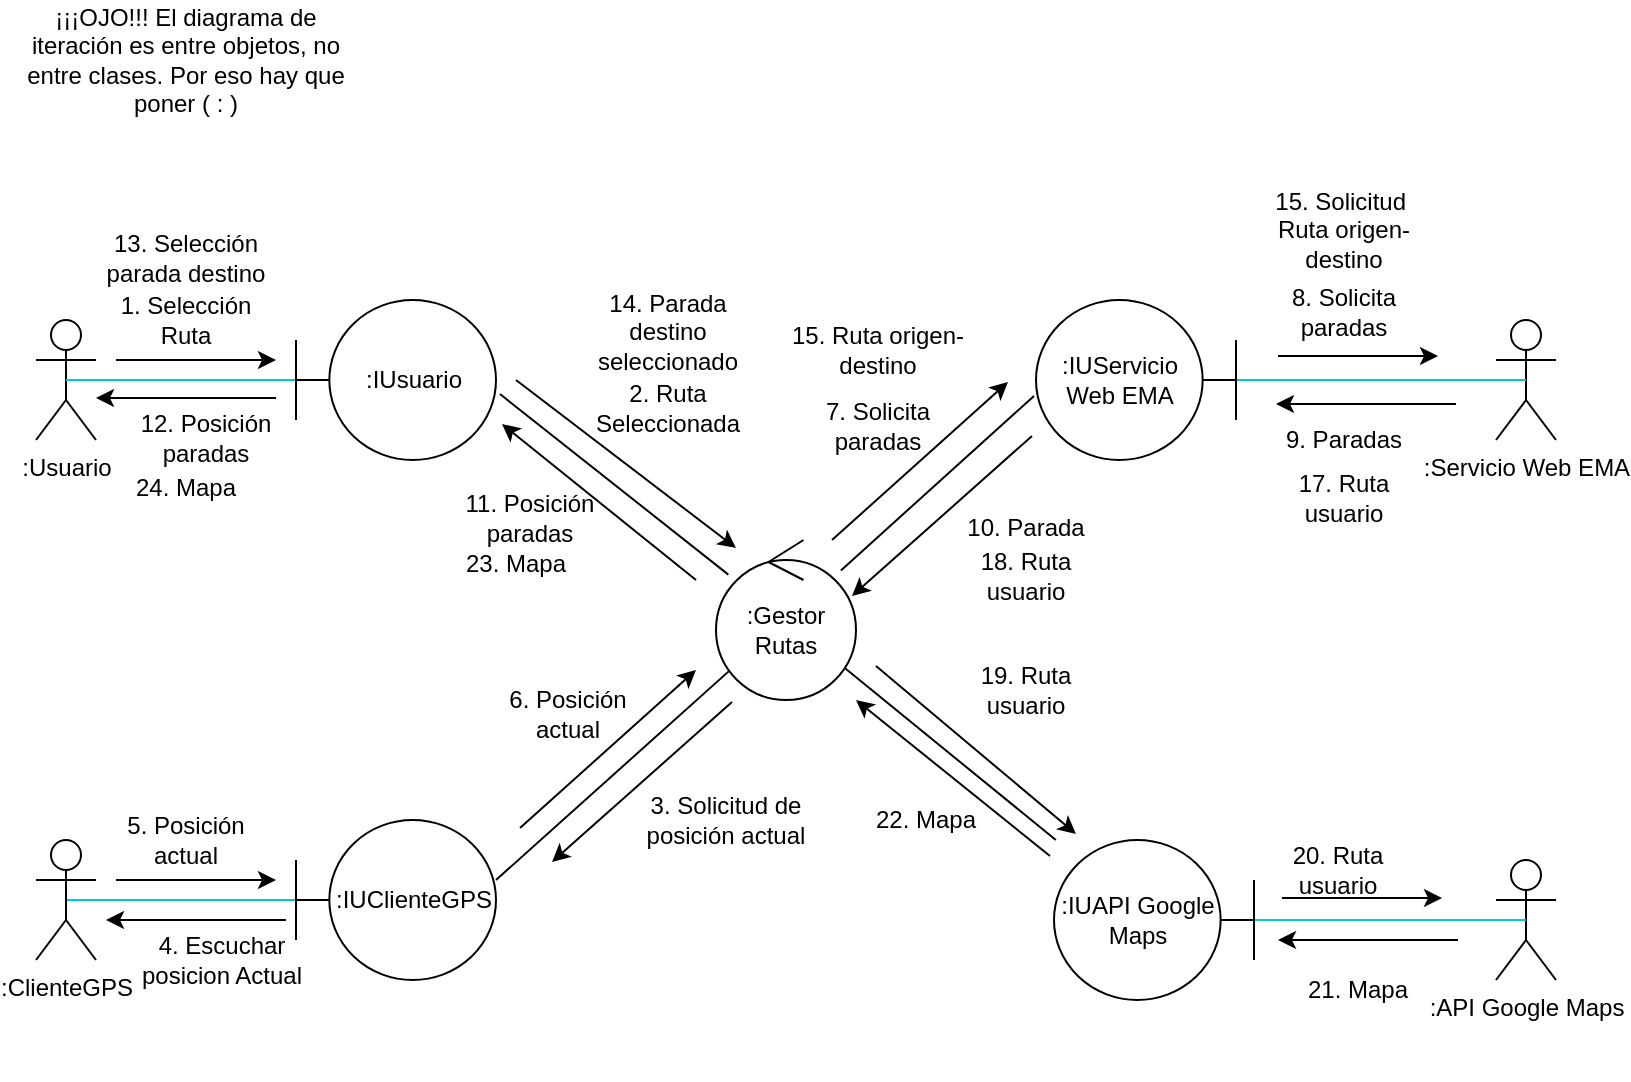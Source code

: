 <mxfile version="12.5.1" type="github">
  <diagram id="VGJH4sr8CrQg2eb5v-pZ" name="Page-1">
    <mxGraphModel dx="768" dy="606" grid="1" gridSize="10" guides="1" tooltips="1" connect="1" arrows="1" fold="1" page="1" pageScale="1" pageWidth="850" pageHeight="1100" math="0" shadow="0">
      <root>
        <mxCell id="0"/>
        <mxCell id="1" parent="0"/>
        <mxCell id="KBGUTtBL2AwDtEbqCHF6-25" value="8. Solicita paradas" style="text;html=1;strokeColor=none;fillColor=none;align=center;verticalAlign=middle;whiteSpace=wrap;rounded=0;" parent="1" vertex="1">
          <mxGeometry x="659" y="136" width="90" height="60" as="geometry"/>
        </mxCell>
        <mxCell id="NwCVMD1DLwwMlpR3E5rk-18" value="15. Solicitud&amp;nbsp; Ruta origen-destino" style="text;html=1;strokeColor=none;fillColor=none;align=center;verticalAlign=middle;whiteSpace=wrap;rounded=0;" vertex="1" parent="1">
          <mxGeometry x="659" y="80" width="90" height="90" as="geometry"/>
        </mxCell>
        <mxCell id="nBfQ12rVYIrD_7408x3T-1" value=":Usuario" style="shape=umlActor;verticalLabelPosition=bottom;labelBackgroundColor=#ffffff;verticalAlign=top;html=1;outlineConnect=0;" parent="1" vertex="1">
          <mxGeometry x="50" y="170" width="30" height="60" as="geometry"/>
        </mxCell>
        <mxCell id="nBfQ12rVYIrD_7408x3T-16" style="rounded=0;orthogonalLoop=1;jettySize=auto;html=1;endArrow=none;endFill=0;fillColor=#dae8fc;strokeColor=#00CCCC;entryX=0.5;entryY=0.5;entryDx=0;entryDy=0;entryPerimeter=0;" parent="1" source="nBfQ12rVYIrD_7408x3T-2" target="nBfQ12rVYIrD_7408x3T-1" edge="1">
          <mxGeometry relative="1" as="geometry">
            <mxPoint x="140" y="168" as="targetPoint"/>
          </mxGeometry>
        </mxCell>
        <mxCell id="nBfQ12rVYIrD_7408x3T-2" value=":IUsuario" style="shape=umlBoundary;whiteSpace=wrap;html=1;" parent="1" vertex="1">
          <mxGeometry x="180" y="160" width="100" height="80" as="geometry"/>
        </mxCell>
        <mxCell id="by7-wM_vD5y1pT4y-xTU-1" style="rounded=0;orthogonalLoop=1;jettySize=auto;html=1;entryX=1.02;entryY=0.588;entryDx=0;entryDy=0;entryPerimeter=0;endArrow=none;endFill=0;" parent="1" source="nBfQ12rVYIrD_7408x3T-4" target="nBfQ12rVYIrD_7408x3T-2" edge="1">
          <mxGeometry relative="1" as="geometry"/>
        </mxCell>
        <mxCell id="by7-wM_vD5y1pT4y-xTU-2" style="edgeStyle=none;rounded=0;orthogonalLoop=1;jettySize=auto;html=1;entryX=1;entryY=0.375;entryDx=0;entryDy=0;entryPerimeter=0;endArrow=none;endFill=0;" parent="1" source="nBfQ12rVYIrD_7408x3T-4" target="nBfQ12rVYIrD_7408x3T-5" edge="1">
          <mxGeometry relative="1" as="geometry"/>
        </mxCell>
        <mxCell id="by7-wM_vD5y1pT4y-xTU-3" style="edgeStyle=none;rounded=0;orthogonalLoop=1;jettySize=auto;html=1;entryX=1.01;entryY=0.4;entryDx=0;entryDy=0;entryPerimeter=0;endArrow=none;endFill=0;" parent="1" source="nBfQ12rVYIrD_7408x3T-4" target="nBfQ12rVYIrD_7408x3T-13" edge="1">
          <mxGeometry relative="1" as="geometry"/>
        </mxCell>
        <mxCell id="by7-wM_vD5y1pT4y-xTU-4" style="edgeStyle=none;rounded=0;orthogonalLoop=1;jettySize=auto;html=1;endArrow=none;endFill=0;" parent="1" source="nBfQ12rVYIrD_7408x3T-4" target="nBfQ12rVYIrD_7408x3T-14" edge="1">
          <mxGeometry relative="1" as="geometry"/>
        </mxCell>
        <mxCell id="nBfQ12rVYIrD_7408x3T-4" value=":Gestor Rutas" style="ellipse;shape=umlControl;whiteSpace=wrap;html=1;" parent="1" vertex="1">
          <mxGeometry x="390" y="280" width="70" height="80" as="geometry"/>
        </mxCell>
        <mxCell id="nBfQ12rVYIrD_7408x3T-18" style="rounded=0;orthogonalLoop=1;jettySize=auto;html=1;endArrow=none;endFill=0;strokeColor=#00CCCC;entryX=0.5;entryY=0.5;entryDx=0;entryDy=0;entryPerimeter=0;" parent="1" source="nBfQ12rVYIrD_7408x3T-5" target="nBfQ12rVYIrD_7408x3T-6" edge="1">
          <mxGeometry relative="1" as="geometry">
            <mxPoint x="130" y="280" as="targetPoint"/>
          </mxGeometry>
        </mxCell>
        <mxCell id="nBfQ12rVYIrD_7408x3T-5" value=":IUClienteGPS" style="shape=umlBoundary;whiteSpace=wrap;html=1;" parent="1" vertex="1">
          <mxGeometry x="180" y="420" width="100" height="80" as="geometry"/>
        </mxCell>
        <mxCell id="nBfQ12rVYIrD_7408x3T-6" value=":ClienteGPS" style="shape=umlActor;verticalLabelPosition=bottom;labelBackgroundColor=#ffffff;verticalAlign=top;html=1;outlineConnect=0;" parent="1" vertex="1">
          <mxGeometry x="50" y="430" width="30" height="60" as="geometry"/>
        </mxCell>
        <mxCell id="nBfQ12rVYIrD_7408x3T-7" value=":Servicio Web EMA" style="shape=umlActor;verticalLabelPosition=bottom;labelBackgroundColor=#ffffff;verticalAlign=top;html=1;outlineConnect=0;" parent="1" vertex="1">
          <mxGeometry x="780" y="170" width="30" height="60" as="geometry"/>
        </mxCell>
        <mxCell id="nBfQ12rVYIrD_7408x3T-12" value=":API Google Maps" style="shape=umlActor;verticalLabelPosition=bottom;labelBackgroundColor=#ffffff;verticalAlign=top;html=1;outlineConnect=0;" parent="1" vertex="1">
          <mxGeometry x="780" y="440" width="30" height="60" as="geometry"/>
        </mxCell>
        <mxCell id="nBfQ12rVYIrD_7408x3T-20" style="rounded=0;orthogonalLoop=1;jettySize=auto;html=1;endArrow=none;endFill=0;strokeColor=#00CCCC;entryX=0.5;entryY=0.5;entryDx=0;entryDy=0;entryPerimeter=0;" parent="1" source="nBfQ12rVYIrD_7408x3T-13" target="nBfQ12rVYIrD_7408x3T-7" edge="1">
          <mxGeometry relative="1" as="geometry">
            <mxPoint x="140" y="400" as="targetPoint"/>
          </mxGeometry>
        </mxCell>
        <mxCell id="nBfQ12rVYIrD_7408x3T-13" value=":IUServicio Web EMA" style="shape=umlBoundary;whiteSpace=wrap;html=1;direction=west;" parent="1" vertex="1">
          <mxGeometry x="550" y="160" width="100" height="80" as="geometry"/>
        </mxCell>
        <mxCell id="nBfQ12rVYIrD_7408x3T-21" style="rounded=0;orthogonalLoop=1;jettySize=auto;html=1;endArrow=none;endFill=0;strokeColor=#00CCCC;entryX=0.5;entryY=0.5;entryDx=0;entryDy=0;entryPerimeter=0;" parent="1" source="nBfQ12rVYIrD_7408x3T-14" target="nBfQ12rVYIrD_7408x3T-12" edge="1">
          <mxGeometry relative="1" as="geometry">
            <mxPoint x="140" y="530" as="targetPoint"/>
          </mxGeometry>
        </mxCell>
        <mxCell id="nBfQ12rVYIrD_7408x3T-14" value=":IUAPI Google Maps" style="shape=umlBoundary;whiteSpace=wrap;html=1;direction=west;" parent="1" vertex="1">
          <mxGeometry x="559" y="430" width="100" height="80" as="geometry"/>
        </mxCell>
        <mxCell id="KBGUTtBL2AwDtEbqCHF6-5" value="1. Selección Ruta" style="text;html=1;strokeColor=none;fillColor=none;align=center;verticalAlign=middle;whiteSpace=wrap;rounded=0;" parent="1" vertex="1">
          <mxGeometry x="80" y="140" width="90" height="60" as="geometry"/>
        </mxCell>
        <mxCell id="KBGUTtBL2AwDtEbqCHF6-6" value="2. Ruta Seleccionada" style="text;html=1;strokeColor=none;fillColor=none;align=center;verticalAlign=middle;whiteSpace=wrap;rounded=0;" parent="1" vertex="1">
          <mxGeometry x="321" y="184" width="90" height="60" as="geometry"/>
        </mxCell>
        <mxCell id="KBGUTtBL2AwDtEbqCHF6-8" value="" style="endArrow=classic;html=1;" parent="1" edge="1">
          <mxGeometry width="50" height="50" relative="1" as="geometry">
            <mxPoint x="290" y="200" as="sourcePoint"/>
            <mxPoint x="400" y="284" as="targetPoint"/>
          </mxGeometry>
        </mxCell>
        <mxCell id="KBGUTtBL2AwDtEbqCHF6-12" value="" style="endArrow=classic;html=1;" parent="1" edge="1">
          <mxGeometry width="50" height="50" relative="1" as="geometry">
            <mxPoint x="90" y="190" as="sourcePoint"/>
            <mxPoint x="170" y="190" as="targetPoint"/>
          </mxGeometry>
        </mxCell>
        <mxCell id="KBGUTtBL2AwDtEbqCHF6-13" value="" style="endArrow=classic;html=1;" parent="1" edge="1">
          <mxGeometry width="50" height="50" relative="1" as="geometry">
            <mxPoint x="398" y="361" as="sourcePoint"/>
            <mxPoint x="308" y="441" as="targetPoint"/>
          </mxGeometry>
        </mxCell>
        <mxCell id="KBGUTtBL2AwDtEbqCHF6-14" value="3. Solicitud de posición actual" style="text;html=1;strokeColor=none;fillColor=none;align=center;verticalAlign=middle;whiteSpace=wrap;rounded=0;" parent="1" vertex="1">
          <mxGeometry x="350" y="390" width="90" height="60" as="geometry"/>
        </mxCell>
        <mxCell id="KBGUTtBL2AwDtEbqCHF6-15" value="" style="endArrow=classic;html=1;" parent="1" edge="1">
          <mxGeometry width="50" height="50" relative="1" as="geometry">
            <mxPoint x="292" y="424" as="sourcePoint"/>
            <mxPoint x="380" y="345" as="targetPoint"/>
          </mxGeometry>
        </mxCell>
        <mxCell id="KBGUTtBL2AwDtEbqCHF6-16" value="" style="endArrow=classic;html=1;" parent="1" edge="1">
          <mxGeometry width="50" height="50" relative="1" as="geometry">
            <mxPoint x="175" y="470" as="sourcePoint"/>
            <mxPoint x="85" y="470" as="targetPoint"/>
          </mxGeometry>
        </mxCell>
        <mxCell id="KBGUTtBL2AwDtEbqCHF6-17" value="4. Escuchar posicion Actual" style="text;html=1;strokeColor=none;fillColor=none;align=center;verticalAlign=middle;whiteSpace=wrap;rounded=0;" parent="1" vertex="1">
          <mxGeometry x="98" y="460" width="90" height="60" as="geometry"/>
        </mxCell>
        <mxCell id="KBGUTtBL2AwDtEbqCHF6-18" value="" style="endArrow=classic;html=1;" parent="1" edge="1">
          <mxGeometry width="50" height="50" relative="1" as="geometry">
            <mxPoint x="90" y="450" as="sourcePoint"/>
            <mxPoint x="170" y="450" as="targetPoint"/>
          </mxGeometry>
        </mxCell>
        <mxCell id="KBGUTtBL2AwDtEbqCHF6-19" value="5. Posición actual" style="text;html=1;strokeColor=none;fillColor=none;align=center;verticalAlign=middle;whiteSpace=wrap;rounded=0;" parent="1" vertex="1">
          <mxGeometry x="80" y="400" width="90" height="60" as="geometry"/>
        </mxCell>
        <mxCell id="KBGUTtBL2AwDtEbqCHF6-20" value="6. Posición actual" style="text;html=1;strokeColor=none;fillColor=none;align=center;verticalAlign=middle;whiteSpace=wrap;rounded=0;" parent="1" vertex="1">
          <mxGeometry x="271" y="337" width="90" height="60" as="geometry"/>
        </mxCell>
        <mxCell id="KBGUTtBL2AwDtEbqCHF6-21" value="" style="endArrow=classic;html=1;" parent="1" edge="1">
          <mxGeometry width="50" height="50" relative="1" as="geometry">
            <mxPoint x="448" y="280" as="sourcePoint"/>
            <mxPoint x="536" y="201" as="targetPoint"/>
          </mxGeometry>
        </mxCell>
        <mxCell id="KBGUTtBL2AwDtEbqCHF6-22" value="" style="endArrow=classic;html=1;" parent="1" edge="1">
          <mxGeometry width="50" height="50" relative="1" as="geometry">
            <mxPoint x="548" y="228" as="sourcePoint"/>
            <mxPoint x="458" y="308" as="targetPoint"/>
          </mxGeometry>
        </mxCell>
        <mxCell id="KBGUTtBL2AwDtEbqCHF6-23" value="" style="endArrow=classic;html=1;" parent="1" edge="1">
          <mxGeometry width="50" height="50" relative="1" as="geometry">
            <mxPoint x="671" y="188" as="sourcePoint"/>
            <mxPoint x="751" y="188" as="targetPoint"/>
          </mxGeometry>
        </mxCell>
        <mxCell id="KBGUTtBL2AwDtEbqCHF6-24" value="7. Solicita paradas" style="text;html=1;strokeColor=none;fillColor=none;align=center;verticalAlign=middle;whiteSpace=wrap;rounded=0;" parent="1" vertex="1">
          <mxGeometry x="426" y="193" width="90" height="60" as="geometry"/>
        </mxCell>
        <mxCell id="KBGUTtBL2AwDtEbqCHF6-27" value="9. Paradas" style="text;html=1;strokeColor=none;fillColor=none;align=center;verticalAlign=middle;whiteSpace=wrap;rounded=0;" parent="1" vertex="1">
          <mxGeometry x="659" y="200" width="90" height="60" as="geometry"/>
        </mxCell>
        <mxCell id="KBGUTtBL2AwDtEbqCHF6-30" value="10. Parada" style="text;html=1;strokeColor=none;fillColor=none;align=center;verticalAlign=middle;whiteSpace=wrap;rounded=0;" parent="1" vertex="1">
          <mxGeometry x="500" y="244" width="90" height="60" as="geometry"/>
        </mxCell>
        <mxCell id="KBGUTtBL2AwDtEbqCHF6-31" value="" style="endArrow=classic;html=1;" parent="1" edge="1">
          <mxGeometry width="50" height="50" relative="1" as="geometry">
            <mxPoint x="380" y="300" as="sourcePoint"/>
            <mxPoint x="283" y="222" as="targetPoint"/>
          </mxGeometry>
        </mxCell>
        <mxCell id="NwCVMD1DLwwMlpR3E5rk-9" value="¡¡¡OJO!!! El diagrama de iteración es entre objetos, no entre clases. Por eso hay que poner ( : )" style="text;html=1;strokeColor=none;fillColor=none;align=center;verticalAlign=middle;whiteSpace=wrap;rounded=0;" vertex="1" parent="1">
          <mxGeometry x="39" y="10" width="172" height="60" as="geometry"/>
        </mxCell>
        <mxCell id="KBGUTtBL2AwDtEbqCHF6-32" value="11. Posición paradas" style="text;html=1;strokeColor=none;fillColor=none;align=center;verticalAlign=middle;whiteSpace=wrap;rounded=0;" parent="1" vertex="1">
          <mxGeometry x="252" y="239" width="90" height="60" as="geometry"/>
        </mxCell>
        <mxCell id="NwCVMD1DLwwMlpR3E5rk-11" value="" style="endArrow=classic;html=1;" edge="1" parent="1">
          <mxGeometry width="50" height="50" relative="1" as="geometry">
            <mxPoint x="170" y="209" as="sourcePoint"/>
            <mxPoint x="80" y="209" as="targetPoint"/>
          </mxGeometry>
        </mxCell>
        <mxCell id="NwCVMD1DLwwMlpR3E5rk-12" value="12. Posición paradas " style="text;html=1;strokeColor=none;fillColor=none;align=center;verticalAlign=middle;whiteSpace=wrap;rounded=0;" vertex="1" parent="1">
          <mxGeometry x="90" y="184" width="90" height="90" as="geometry"/>
        </mxCell>
        <mxCell id="NwCVMD1DLwwMlpR3E5rk-14" style="edgeStyle=none;rounded=0;orthogonalLoop=1;jettySize=auto;html=1;exitX=0.5;exitY=1;exitDx=0;exitDy=0;" edge="1" parent="1" source="NwCVMD1DLwwMlpR3E5rk-12" target="NwCVMD1DLwwMlpR3E5rk-12">
          <mxGeometry relative="1" as="geometry"/>
        </mxCell>
        <mxCell id="NwCVMD1DLwwMlpR3E5rk-15" value="13. Selección parada destino" style="text;html=1;strokeColor=none;fillColor=none;align=center;verticalAlign=middle;whiteSpace=wrap;rounded=0;" vertex="1" parent="1">
          <mxGeometry x="80" y="94" width="90" height="90" as="geometry"/>
        </mxCell>
        <mxCell id="NwCVMD1DLwwMlpR3E5rk-16" value="14. Parada destino seleccionado" style="text;html=1;strokeColor=none;fillColor=none;align=center;verticalAlign=middle;whiteSpace=wrap;rounded=0;" vertex="1" parent="1">
          <mxGeometry x="321" y="131" width="90" height="90" as="geometry"/>
        </mxCell>
        <mxCell id="NwCVMD1DLwwMlpR3E5rk-17" value="15. Ruta origen-destino" style="text;html=1;strokeColor=none;fillColor=none;align=center;verticalAlign=middle;whiteSpace=wrap;rounded=0;" vertex="1" parent="1">
          <mxGeometry x="426" y="140" width="90" height="90" as="geometry"/>
        </mxCell>
        <mxCell id="NwCVMD1DLwwMlpR3E5rk-19" value="17. Ruta usuario" style="text;html=1;strokeColor=none;fillColor=none;align=center;verticalAlign=middle;whiteSpace=wrap;rounded=0;" vertex="1" parent="1">
          <mxGeometry x="659" y="214" width="90" height="90" as="geometry"/>
        </mxCell>
        <mxCell id="NwCVMD1DLwwMlpR3E5rk-20" value="" style="endArrow=classic;html=1;" edge="1" parent="1">
          <mxGeometry width="50" height="50" relative="1" as="geometry">
            <mxPoint x="760" y="212" as="sourcePoint"/>
            <mxPoint x="670" y="212" as="targetPoint"/>
          </mxGeometry>
        </mxCell>
        <mxCell id="NwCVMD1DLwwMlpR3E5rk-21" value="18. Ruta usuario" style="text;html=1;strokeColor=none;fillColor=none;align=center;verticalAlign=middle;whiteSpace=wrap;rounded=0;" vertex="1" parent="1">
          <mxGeometry x="500" y="253" width="90" height="90" as="geometry"/>
        </mxCell>
        <mxCell id="NwCVMD1DLwwMlpR3E5rk-22" value="" style="endArrow=classic;html=1;" edge="1" parent="1">
          <mxGeometry width="50" height="50" relative="1" as="geometry">
            <mxPoint x="470" y="343" as="sourcePoint"/>
            <mxPoint x="570" y="427" as="targetPoint"/>
          </mxGeometry>
        </mxCell>
        <mxCell id="NwCVMD1DLwwMlpR3E5rk-23" value="" style="endArrow=classic;html=1;" edge="1" parent="1">
          <mxGeometry width="50" height="50" relative="1" as="geometry">
            <mxPoint x="557" y="438" as="sourcePoint"/>
            <mxPoint x="460" y="360" as="targetPoint"/>
          </mxGeometry>
        </mxCell>
        <mxCell id="NwCVMD1DLwwMlpR3E5rk-24" value="19. Ruta usuario" style="text;html=1;strokeColor=none;fillColor=none;align=center;verticalAlign=middle;whiteSpace=wrap;rounded=0;" vertex="1" parent="1">
          <mxGeometry x="500" y="310" width="90" height="90" as="geometry"/>
        </mxCell>
        <mxCell id="NwCVMD1DLwwMlpR3E5rk-25" value="20. Ruta usuario" style="text;html=1;strokeColor=none;fillColor=none;align=center;verticalAlign=middle;whiteSpace=wrap;rounded=0;" vertex="1" parent="1">
          <mxGeometry x="656" y="400" width="90" height="90" as="geometry"/>
        </mxCell>
        <mxCell id="NwCVMD1DLwwMlpR3E5rk-26" value="" style="endArrow=classic;html=1;" edge="1" parent="1">
          <mxGeometry width="50" height="50" relative="1" as="geometry">
            <mxPoint x="673" y="459" as="sourcePoint"/>
            <mxPoint x="753" y="459" as="targetPoint"/>
          </mxGeometry>
        </mxCell>
        <mxCell id="NwCVMD1DLwwMlpR3E5rk-27" value="" style="endArrow=classic;html=1;" edge="1" parent="1">
          <mxGeometry width="50" height="50" relative="1" as="geometry">
            <mxPoint x="761" y="480" as="sourcePoint"/>
            <mxPoint x="671" y="480" as="targetPoint"/>
          </mxGeometry>
        </mxCell>
        <mxCell id="NwCVMD1DLwwMlpR3E5rk-28" value="21. Mapa" style="text;html=1;strokeColor=none;fillColor=none;align=center;verticalAlign=middle;whiteSpace=wrap;rounded=0;" vertex="1" parent="1">
          <mxGeometry x="666" y="460" width="90" height="90" as="geometry"/>
        </mxCell>
        <mxCell id="NwCVMD1DLwwMlpR3E5rk-29" value="22. Mapa" style="text;html=1;strokeColor=none;fillColor=none;align=center;verticalAlign=middle;whiteSpace=wrap;rounded=0;" vertex="1" parent="1">
          <mxGeometry x="450" y="375" width="90" height="90" as="geometry"/>
        </mxCell>
        <mxCell id="NwCVMD1DLwwMlpR3E5rk-32" value="23. Mapa" style="text;html=1;strokeColor=none;fillColor=none;align=center;verticalAlign=middle;whiteSpace=wrap;rounded=0;" vertex="1" parent="1">
          <mxGeometry x="245" y="247" width="90" height="90" as="geometry"/>
        </mxCell>
        <mxCell id="NwCVMD1DLwwMlpR3E5rk-33" value="24. Mapa" style="text;html=1;strokeColor=none;fillColor=none;align=center;verticalAlign=middle;whiteSpace=wrap;rounded=0;" vertex="1" parent="1">
          <mxGeometry x="80" y="209" width="90" height="90" as="geometry"/>
        </mxCell>
      </root>
    </mxGraphModel>
  </diagram>
</mxfile>
